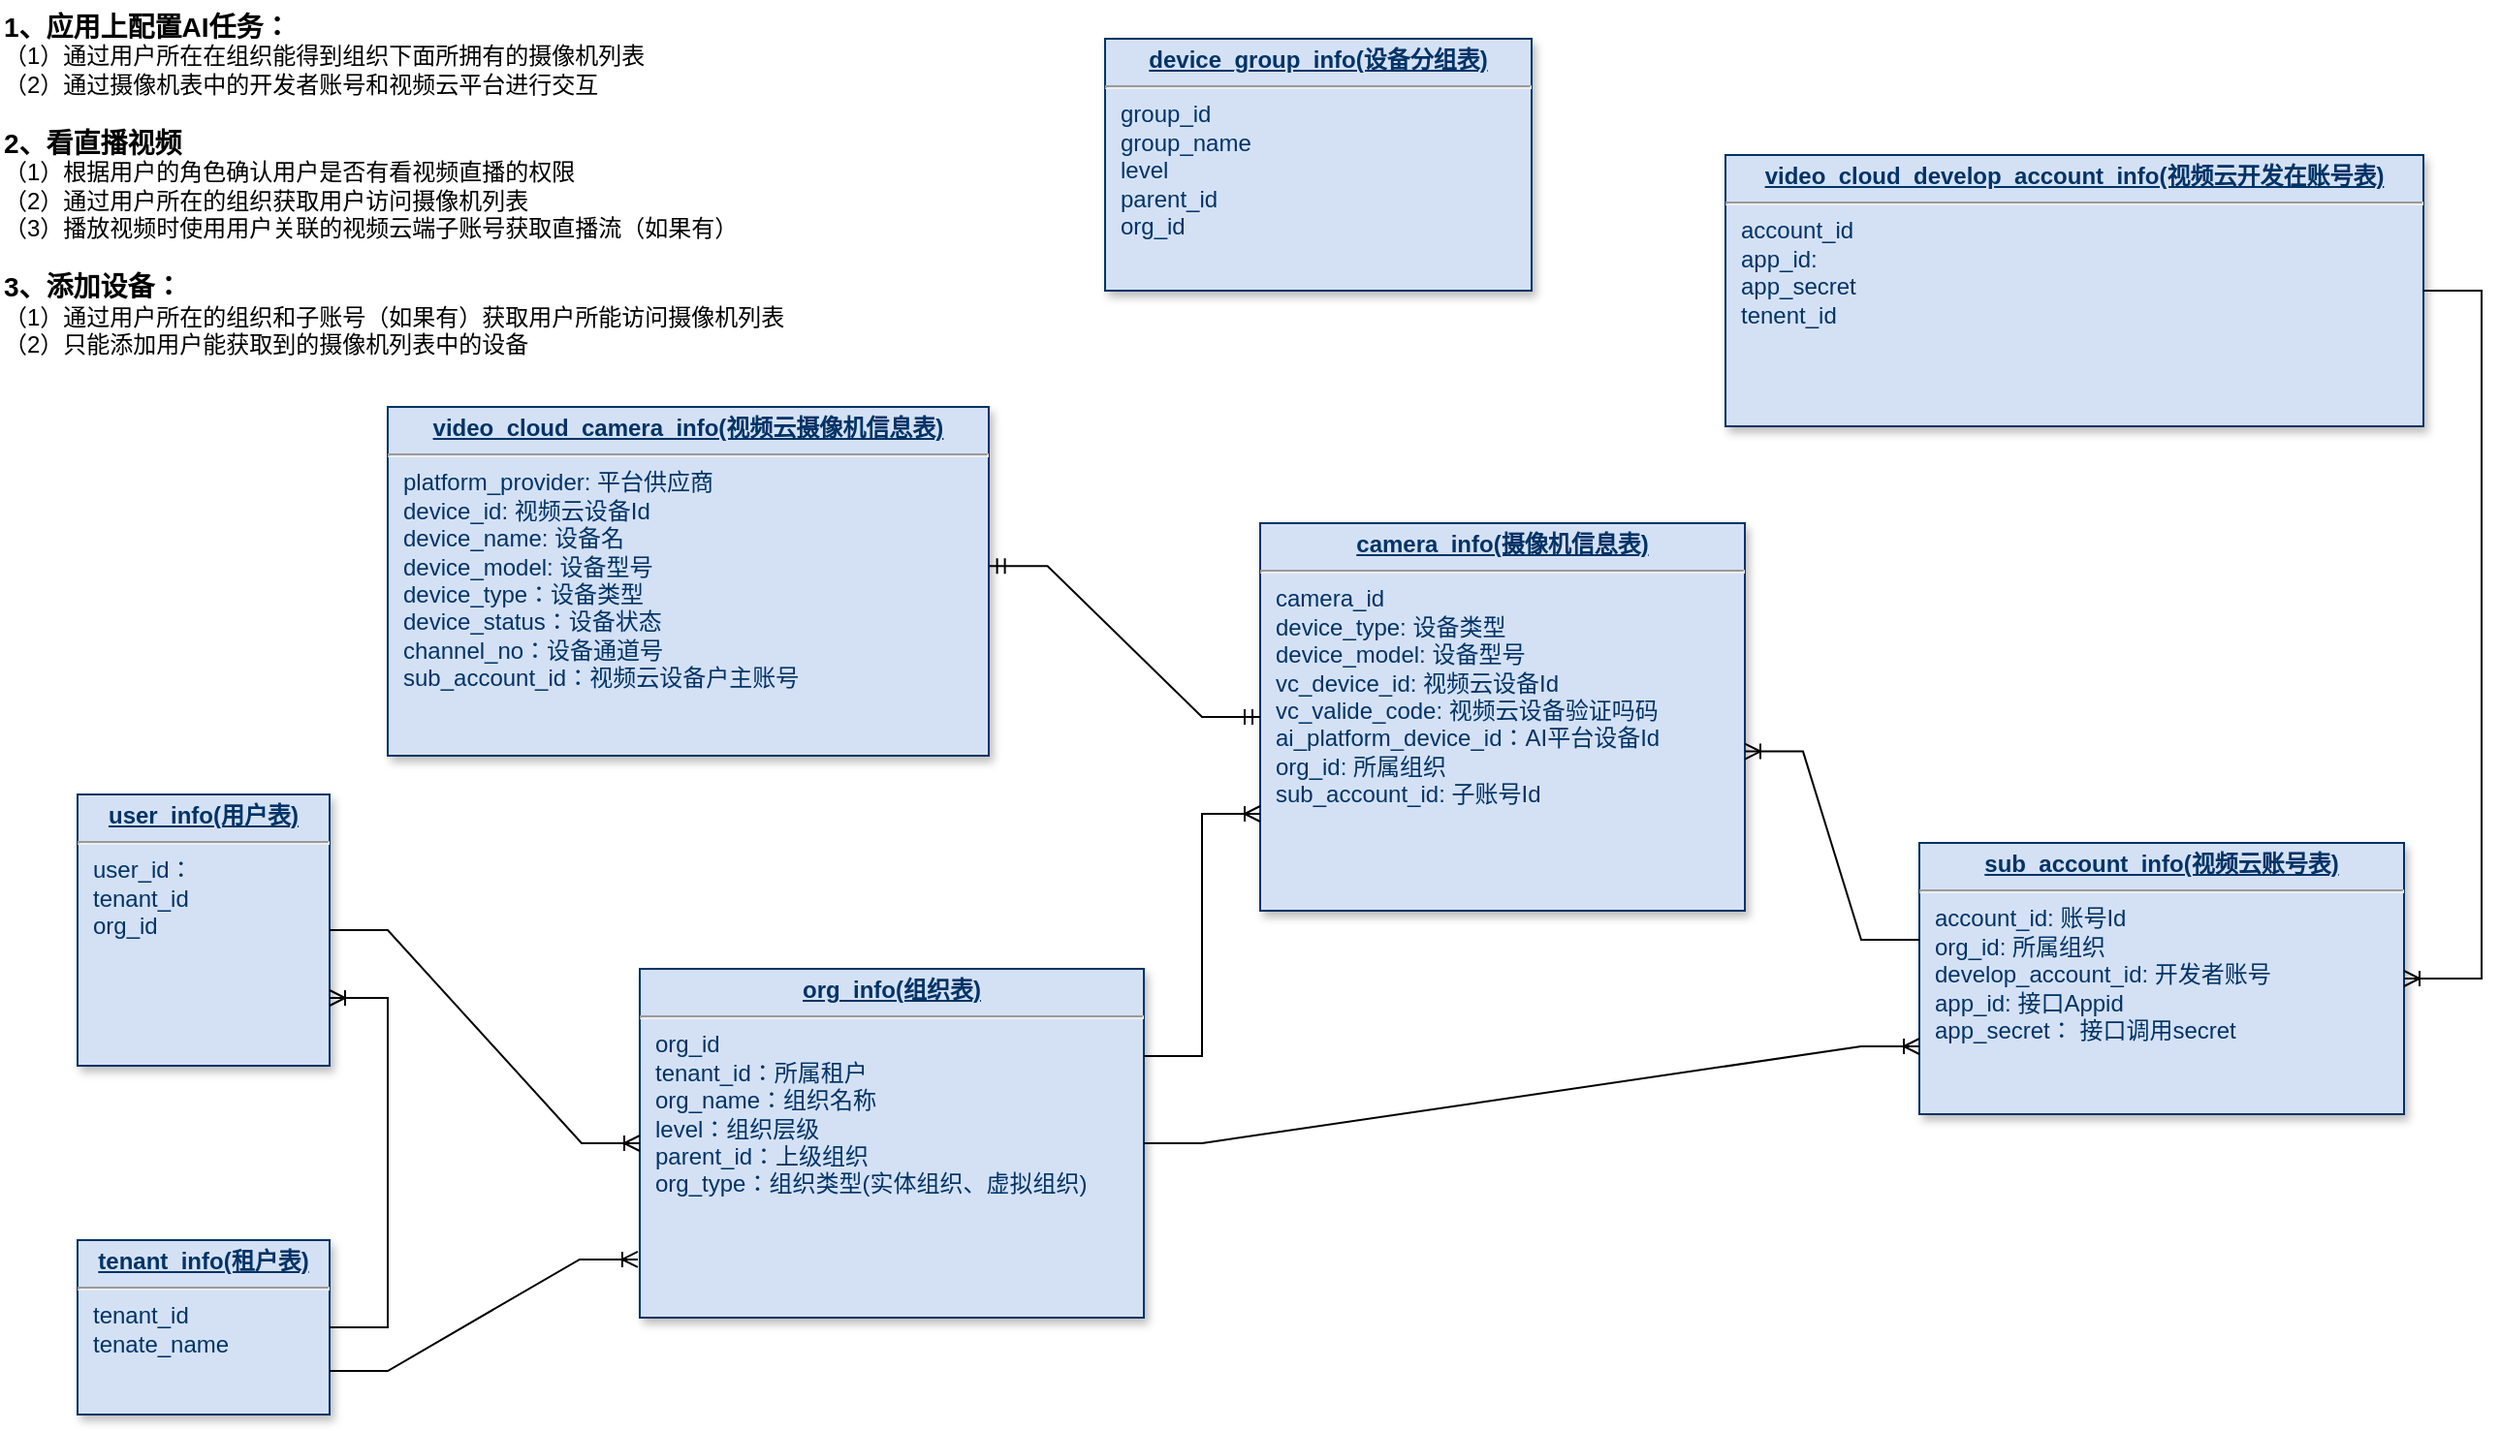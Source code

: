<mxfile version="18.0.2" type="github" pages="2">
  <diagram name="设备管理E-R图" id="efa7a0a1-bf9b-a30e-e6df-94a7791c09e9">
    <mxGraphModel dx="1529" dy="896" grid="1" gridSize="10" guides="1" tooltips="1" connect="1" arrows="1" fold="1" page="1" pageScale="1" pageWidth="826" pageHeight="1169" background="none" math="0" shadow="0">
      <root>
        <mxCell id="0" />
        <mxCell id="1" parent="0" />
        <mxCell id="22" value="&lt;p style=&quot;margin: 0px; margin-top: 4px; text-align: center; text-decoration: underline;&quot;&gt;&lt;b&gt;org_info(组织表)&lt;/b&gt;&lt;/p&gt;&lt;hr&gt;&lt;p style=&quot;margin: 0px 0px 0px 8px;&quot;&gt;org_id&lt;/p&gt;&lt;p style=&quot;margin: 0px 0px 0px 8px;&quot;&gt;tenant_id：所属租户&lt;/p&gt;&lt;p style=&quot;margin: 0px 0px 0px 8px;&quot;&gt;org_name：组织名称&lt;/p&gt;&lt;p style=&quot;margin: 0px 0px 0px 8px;&quot;&gt;level：组织层级&lt;/p&gt;&lt;p style=&quot;margin: 0px 0px 0px 8px;&quot;&gt;parent_id：上级组织&lt;/p&gt;&lt;p style=&quot;margin: 0px 0px 0px 8px;&quot;&gt;org_type：组织类型(实体组织、虚拟组织)&lt;/p&gt;&lt;p style=&quot;margin: 0px; margin-left: 8px;&quot;&gt;&lt;br&gt;&lt;/p&gt;" style="verticalAlign=top;align=left;overflow=fill;fontSize=12;fontFamily=Helvetica;html=1;strokeColor=#003366;shadow=1;fillColor=#D4E1F5;fontColor=#003366" parent="1" vertex="1">
          <mxGeometry x="380" y="510" width="260" height="180" as="geometry" />
        </mxCell>
        <mxCell id="26" value="&lt;p style=&quot;margin: 0px; margin-top: 4px; text-align: center; text-decoration: underline;&quot;&gt;&lt;strong&gt;device_group_info(设备分组表)&lt;/strong&gt;&lt;/p&gt;&lt;hr&gt;&lt;p style=&quot;margin: 0px; margin-left: 8px;&quot;&gt;group_id&lt;/p&gt;&lt;p style=&quot;margin: 0px; margin-left: 8px;&quot;&gt;group_name&lt;/p&gt;&lt;p style=&quot;margin: 0px; margin-left: 8px;&quot;&gt;level&lt;/p&gt;&lt;p style=&quot;margin: 0px; margin-left: 8px;&quot;&gt;parent_id&lt;/p&gt;&lt;p style=&quot;margin: 0px; margin-left: 8px;&quot;&gt;org_id&lt;/p&gt;&lt;p style=&quot;margin: 0px; margin-left: 8px;&quot;&gt;&lt;br&gt;&lt;/p&gt;" style="verticalAlign=top;align=left;overflow=fill;fontSize=12;fontFamily=Helvetica;html=1;strokeColor=#003366;shadow=1;fillColor=#D4E1F5;fontColor=#003366" parent="1" vertex="1">
          <mxGeometry x="620" y="30" width="220" height="130" as="geometry" />
        </mxCell>
        <mxCell id="29" value="&lt;p style=&quot;margin: 0px; margin-top: 4px; text-align: center; text-decoration: underline;&quot;&gt;&lt;b&gt;camera_info(摄像机信息表)&lt;/b&gt;&lt;/p&gt;&lt;hr&gt;&lt;p style=&quot;margin: 0px; margin-left: 8px;&quot;&gt;camera_id&lt;/p&gt;&lt;p style=&quot;margin: 0px; margin-left: 8px;&quot;&gt;device_type: 设备类型&lt;/p&gt;&lt;p style=&quot;margin: 0px; margin-left: 8px;&quot;&gt;device_model: 设备型号&lt;/p&gt;&lt;p style=&quot;margin: 0px; margin-left: 8px;&quot;&gt;&lt;span style=&quot;background-color: initial;&quot;&gt;vc_device_id: 视频云设备Id&lt;/span&gt;&lt;/p&gt;&lt;p style=&quot;margin: 0px; margin-left: 8px;&quot;&gt;vc_valide_code: 视频云设备验证吗码&lt;/p&gt;&lt;p style=&quot;margin: 0px; margin-left: 8px;&quot;&gt;ai_platform_device_id：AI平台设备Id&lt;/p&gt;&lt;p style=&quot;margin: 0px; margin-left: 8px;&quot;&gt;org_id: 所属组织&lt;/p&gt;&lt;p style=&quot;margin: 0px; margin-left: 8px;&quot;&gt;&lt;span style=&quot;background-color: initial;&quot;&gt;sub_account_id: 子账号Id&lt;/span&gt;&lt;br&gt;&lt;/p&gt;" style="verticalAlign=top;align=left;overflow=fill;fontSize=12;fontFamily=Helvetica;html=1;strokeColor=#003366;shadow=1;fillColor=#D4E1F5;fontColor=#003366" parent="1" vertex="1">
          <mxGeometry x="700" y="280" width="250" height="200" as="geometry" />
        </mxCell>
        <mxCell id="32" value="&lt;p style=&quot;margin: 0px; margin-top: 4px; text-align: center; text-decoration: underline;&quot;&gt;&lt;strong&gt;sub_account_info(视频云账号表)&lt;/strong&gt;&lt;/p&gt;&lt;hr&gt;&lt;p style=&quot;margin: 0px; margin-left: 8px;&quot;&gt;account_id: 账号Id&lt;/p&gt;&lt;p style=&quot;margin: 0px; margin-left: 8px;&quot;&gt;&lt;span style=&quot;background-color: initial;&quot;&gt;org_id: 所属组织&lt;/span&gt;&lt;br&gt;&lt;/p&gt;&lt;p style=&quot;margin: 0px; margin-left: 8px;&quot;&gt;develop_account_id: 开发者账号&lt;/p&gt;&lt;p style=&quot;margin: 0px; margin-left: 8px;&quot;&gt;&lt;span style=&quot;background-color: initial;&quot;&gt;app_id: 接口Appid&lt;/span&gt;&lt;br&gt;&lt;/p&gt;&lt;p style=&quot;margin: 0px; margin-left: 8px;&quot;&gt;app_secret： 接口调用secret&amp;nbsp;&lt;/p&gt;" style="verticalAlign=top;align=left;overflow=fill;fontSize=12;fontFamily=Helvetica;html=1;strokeColor=#003366;shadow=1;fillColor=#D4E1F5;fontColor=#003366" parent="1" vertex="1">
          <mxGeometry x="1040" y="445" width="250" height="140" as="geometry" />
        </mxCell>
        <mxCell id="33" value="&lt;p style=&quot;margin: 0px; margin-top: 4px; text-align: center; text-decoration: underline;&quot;&gt;&lt;b&gt;tenant_info(租户表)&lt;/b&gt;&lt;/p&gt;&lt;hr&gt;&lt;p style=&quot;margin: 0px; margin-left: 8px;&quot;&gt;&lt;span style=&quot;background-color: initial;&quot;&gt;tenant_id&lt;/span&gt;&lt;/p&gt;&lt;p style=&quot;margin: 0px; margin-left: 8px;&quot;&gt;tenate_name&lt;/p&gt;" style="verticalAlign=top;align=left;overflow=fill;fontSize=12;fontFamily=Helvetica;html=1;strokeColor=#003366;shadow=1;fillColor=#D4E1F5;fontColor=#003366" parent="1" vertex="1">
          <mxGeometry x="90" y="650" width="130" height="90" as="geometry" />
        </mxCell>
        <mxCell id="prPZOIEQMUcu1DBUgnGb-114" value="&lt;p style=&quot;margin: 0px; margin-top: 4px; text-align: center; text-decoration: underline;&quot;&gt;&lt;strong&gt;user_info(用户表)&lt;/strong&gt;&lt;/p&gt;&lt;hr&gt;&lt;p style=&quot;margin: 0px; margin-left: 8px;&quot;&gt;&lt;span style=&quot;background-color: initial;&quot;&gt;user_id：&lt;/span&gt;&lt;br&gt;&lt;/p&gt;&lt;p style=&quot;margin: 0px; margin-left: 8px;&quot;&gt;tenant_id&lt;/p&gt;&lt;p style=&quot;margin: 0px; margin-left: 8px;&quot;&gt;&lt;span style=&quot;background-color: initial;&quot;&gt;org_id&lt;/span&gt;&lt;/p&gt;" style="verticalAlign=top;align=left;overflow=fill;fontSize=12;fontFamily=Helvetica;html=1;strokeColor=#003366;shadow=1;fillColor=#D4E1F5;fontColor=#003366" parent="1" vertex="1">
          <mxGeometry x="90" y="420" width="130" height="140" as="geometry" />
        </mxCell>
        <mxCell id="prPZOIEQMUcu1DBUgnGb-116" value="&lt;p style=&quot;margin: 0px; margin-top: 4px; text-align: center; text-decoration: underline;&quot;&gt;&lt;strong&gt;video_cloud_develop_account_info(视频云开发在账号表)&lt;/strong&gt;&lt;/p&gt;&lt;hr&gt;&lt;p style=&quot;margin: 0px; margin-left: 8px;&quot;&gt;account_id&lt;/p&gt;&lt;p style=&quot;margin: 0px; margin-left: 8px;&quot;&gt;&lt;span style=&quot;background-color: initial;&quot;&gt;app_id:&amp;nbsp;&lt;/span&gt;&lt;br&gt;&lt;/p&gt;&lt;p style=&quot;margin: 0px; margin-left: 8px;&quot;&gt;app_secret&lt;/p&gt;&lt;p style=&quot;margin: 0px; margin-left: 8px;&quot;&gt;tenent_id&lt;/p&gt;" style="verticalAlign=top;align=left;overflow=fill;fontSize=12;fontFamily=Helvetica;html=1;strokeColor=#003366;shadow=1;fillColor=#D4E1F5;fontColor=#003366" parent="1" vertex="1">
          <mxGeometry x="940" y="90" width="360" height="140" as="geometry" />
        </mxCell>
        <mxCell id="prPZOIEQMUcu1DBUgnGb-117" value="&lt;font style=&quot;font-size: 14px;&quot;&gt;&lt;b&gt;1、应用上配置AI任务：&lt;/b&gt;&lt;br&gt;&lt;/font&gt;（1）通过用户所在在组织能得到组织下面所拥有的摄像机列表&lt;br&gt;（2）通过摄像机表中的开发者账号和视频云平台进行交互&lt;br&gt;&lt;br&gt;&lt;font style=&quot;font-size: 14px;&quot;&gt;&lt;b&gt;2、看直播视频&lt;br&gt;&lt;/b&gt;&lt;/font&gt;（1）根据用户的角色确认用户是否有看视频直播的权限&lt;br&gt;（2）通过用户所在的组织获取用户访问摄像机列表&lt;br&gt;（3）播放视频时使用用户关联的视频云端子账号获取直播流（如果有）&lt;br&gt;&lt;br&gt;&lt;b&gt;&lt;font style=&quot;font-size: 14px;&quot;&gt;3、添加设备：&lt;/font&gt;&lt;/b&gt;&lt;br&gt;（1）通过用户所在的组织和子账号（如果有）获取用户所能访问摄像机列表&lt;br&gt;（2）只能添加用户能获取到的摄像机列表中的设备" style="text;html=1;strokeColor=none;fillColor=none;align=left;verticalAlign=middle;whiteSpace=wrap;rounded=0;" parent="1" vertex="1">
          <mxGeometry x="50" y="10" width="540" height="190" as="geometry" />
        </mxCell>
        <mxCell id="prPZOIEQMUcu1DBUgnGb-118" value="&lt;p style=&quot;margin: 0px; margin-top: 4px; text-align: center; text-decoration: underline;&quot;&gt;&lt;b&gt;video_cloud_camera_info(视频云摄像机信息表)&lt;/b&gt;&lt;/p&gt;&lt;hr&gt;&lt;p style=&quot;margin: 0px; margin-left: 8px;&quot;&gt;platform_provider: 平台供应商&lt;/p&gt;&lt;p style=&quot;margin: 0px; margin-left: 8px;&quot;&gt;&lt;span style=&quot;background-color: initial;&quot;&gt;device_id: 视频云设备Id&lt;/span&gt;&lt;/p&gt;&lt;p style=&quot;margin: 0px; margin-left: 8px;&quot;&gt;device_name: 设备名&lt;/p&gt;&lt;p style=&quot;margin: 0px; margin-left: 8px;&quot;&gt;device_model: 设备型号&lt;/p&gt;&lt;p style=&quot;margin: 0px; margin-left: 8px;&quot;&gt;device_type：设备类型&lt;/p&gt;&lt;p style=&quot;margin: 0px; margin-left: 8px;&quot;&gt;device_status：设备状态&lt;/p&gt;&lt;p style=&quot;margin: 0px; margin-left: 8px;&quot;&gt;channel_no：设备通道号&lt;/p&gt;&lt;p style=&quot;margin: 0px 0px 0px 8px;&quot;&gt;&lt;span style=&quot;background-color: initial;&quot;&gt;sub_account_id：视频云设备户主账号&lt;/span&gt;&lt;br&gt;&lt;/p&gt;&lt;p style=&quot;margin: 0px; margin-left: 8px;&quot;&gt;&lt;br&gt;&lt;/p&gt;&lt;p style=&quot;margin: 0px; margin-left: 8px;&quot;&gt;&lt;br&gt;&lt;/p&gt;" style="verticalAlign=top;align=left;overflow=fill;fontSize=12;fontFamily=Helvetica;html=1;strokeColor=#003366;shadow=1;fillColor=#D4E1F5;fontColor=#003366" parent="1" vertex="1">
          <mxGeometry x="250" y="220" width="310" height="180" as="geometry" />
        </mxCell>
        <mxCell id="prPZOIEQMUcu1DBUgnGb-119" value="" style="edgeStyle=entityRelationEdgeStyle;fontSize=12;html=1;endArrow=ERmandOne;startArrow=ERmandOne;rounded=0;exitX=1.001;exitY=0.456;exitDx=0;exitDy=0;exitPerimeter=0;" parent="1" source="prPZOIEQMUcu1DBUgnGb-118" target="29" edge="1">
          <mxGeometry width="100" height="100" relative="1" as="geometry">
            <mxPoint x="720" y="750" as="sourcePoint" />
            <mxPoint x="820" y="650" as="targetPoint" />
          </mxGeometry>
        </mxCell>
        <mxCell id="8GgAKwCprTFVre6KFfDV-70" value="" style="edgeStyle=entityRelationEdgeStyle;fontSize=12;html=1;endArrow=ERoneToMany;rounded=0;fontColor=#000000;" parent="1" source="prPZOIEQMUcu1DBUgnGb-116" target="32" edge="1">
          <mxGeometry width="100" height="100" relative="1" as="geometry">
            <mxPoint x="720" y="730" as="sourcePoint" />
            <mxPoint x="820" y="630" as="targetPoint" />
          </mxGeometry>
        </mxCell>
        <mxCell id="8GgAKwCprTFVre6KFfDV-71" value="" style="edgeStyle=entityRelationEdgeStyle;fontSize=12;html=1;endArrow=ERoneToMany;rounded=0;fontColor=#000000;entryX=-0.004;entryY=0.833;entryDx=0;entryDy=0;entryPerimeter=0;exitX=1;exitY=0.75;exitDx=0;exitDy=0;" parent="1" source="33" target="22" edge="1">
          <mxGeometry width="100" height="100" relative="1" as="geometry">
            <mxPoint x="780" y="1010" as="sourcePoint" />
            <mxPoint x="958.2" y="907.98" as="targetPoint" />
          </mxGeometry>
        </mxCell>
        <mxCell id="8GgAKwCprTFVre6KFfDV-72" value="" style="edgeStyle=entityRelationEdgeStyle;fontSize=12;html=1;endArrow=ERoneToMany;rounded=0;fontColor=#000000;exitX=1;exitY=0.25;exitDx=0;exitDy=0;entryX=0;entryY=0.75;entryDx=0;entryDy=0;" parent="1" source="22" target="29" edge="1">
          <mxGeometry width="100" height="100" relative="1" as="geometry">
            <mxPoint x="780" y="1010" as="sourcePoint" />
            <mxPoint x="958.2" y="907.98" as="targetPoint" />
          </mxGeometry>
        </mxCell>
        <mxCell id="8GgAKwCprTFVre6KFfDV-73" value="" style="edgeStyle=entityRelationEdgeStyle;fontSize=12;html=1;endArrow=ERoneToMany;rounded=0;fontColor=#000000;entryX=0;entryY=0.75;entryDx=0;entryDy=0;" parent="1" source="22" target="32" edge="1">
          <mxGeometry width="100" height="100" relative="1" as="geometry">
            <mxPoint x="600" y="620" as="sourcePoint" />
            <mxPoint x="770" y="520" as="targetPoint" />
          </mxGeometry>
        </mxCell>
        <mxCell id="JkNPogsCPKpLKmXFPZ8Q-33" value="" style="edgeStyle=entityRelationEdgeStyle;fontSize=12;html=1;endArrow=ERoneToMany;rounded=0;fontColor=#000000;exitX=1;exitY=0.5;exitDx=0;exitDy=0;entryX=0;entryY=0.5;entryDx=0;entryDy=0;" parent="1" source="prPZOIEQMUcu1DBUgnGb-114" target="22" edge="1">
          <mxGeometry width="100" height="100" relative="1" as="geometry">
            <mxPoint x="580" y="685" as="sourcePoint" />
            <mxPoint x="680" y="490" as="targetPoint" />
          </mxGeometry>
        </mxCell>
        <mxCell id="JkNPogsCPKpLKmXFPZ8Q-36" value="" style="edgeStyle=entityRelationEdgeStyle;fontSize=12;html=1;endArrow=ERoneToMany;rounded=0;fontColor=#000000;exitX=0;exitY=0.357;exitDx=0;exitDy=0;entryX=1;entryY=0.589;entryDx=0;entryDy=0;exitPerimeter=0;entryPerimeter=0;" parent="1" source="32" target="29" edge="1">
          <mxGeometry width="100" height="100" relative="1" as="geometry">
            <mxPoint x="1090" y="510" as="sourcePoint" />
            <mxPoint x="1160" y="335" as="targetPoint" />
          </mxGeometry>
        </mxCell>
        <mxCell id="lnT_JMwce5iqp3XoTKiW-33" value="" style="edgeStyle=entityRelationEdgeStyle;fontSize=12;html=1;endArrow=ERoneToMany;rounded=0;entryX=1;entryY=0.75;entryDx=0;entryDy=0;" edge="1" parent="1" source="33" target="prPZOIEQMUcu1DBUgnGb-114">
          <mxGeometry width="100" height="100" relative="1" as="geometry">
            <mxPoint x="-20" y="610" as="sourcePoint" />
            <mxPoint x="80" y="510" as="targetPoint" />
          </mxGeometry>
        </mxCell>
      </root>
    </mxGraphModel>
  </diagram>
  <diagram id="6DEA_Z37Xa1LU0Lx2vj2" name="设备操作流程">
    <mxGraphModel dx="1529" dy="896" grid="1" gridSize="10" guides="1" tooltips="1" connect="1" arrows="1" fold="1" page="1" pageScale="1" pageWidth="827" pageHeight="1169" math="0" shadow="0">
      <root>
        <mxCell id="0" />
        <mxCell id="1" parent="0" />
        <mxCell id="8P6WtkY7GEdGRMr7S4ZO-12" value="" style="rounded=0;whiteSpace=wrap;html=1;fontSize=14;dashed=1;" parent="1" vertex="1">
          <mxGeometry x="10" y="20" width="740" height="220" as="geometry" />
        </mxCell>
        <mxCell id="8P6WtkY7GEdGRMr7S4ZO-11" value="" style="edgeStyle=orthogonalEdgeStyle;rounded=0;orthogonalLoop=1;jettySize=auto;html=1;fontSize=14;" parent="1" source="8P6WtkY7GEdGRMr7S4ZO-2" target="8P6WtkY7GEdGRMr7S4ZO-6" edge="1">
          <mxGeometry relative="1" as="geometry" />
        </mxCell>
        <mxCell id="8P6WtkY7GEdGRMr7S4ZO-2" value="设备同步服务" style="rounded=1;whiteSpace=wrap;html=1;fontSize=14;" parent="1" vertex="1">
          <mxGeometry x="360" y="110" width="120" height="60" as="geometry" />
        </mxCell>
        <mxCell id="8P6WtkY7GEdGRMr7S4ZO-4" value="" style="edgeStyle=orthogonalEdgeStyle;rounded=0;orthogonalLoop=1;jettySize=auto;html=1;fontSize=14;" parent="1" source="8P6WtkY7GEdGRMr7S4ZO-3" target="8P6WtkY7GEdGRMr7S4ZO-2" edge="1">
          <mxGeometry relative="1" as="geometry" />
        </mxCell>
        <mxCell id="8P6WtkY7GEdGRMr7S4ZO-5" value="定时同步" style="edgeLabel;html=1;align=center;verticalAlign=middle;resizable=0;points=[];fontSize=14;" parent="8P6WtkY7GEdGRMr7S4ZO-4" vertex="1" connectable="0">
          <mxGeometry x="-0.072" y="1" relative="1" as="geometry">
            <mxPoint x="-69" y="1" as="offset" />
          </mxGeometry>
        </mxCell>
        <mxCell id="8P6WtkY7GEdGRMr7S4ZO-3" value="" style="points=[[0.145,0.145,0],[0.5,0,0],[0.855,0.145,0],[1,0.5,0],[0.855,0.855,0],[0.5,1,0],[0.145,0.855,0],[0,0.5,0]];shape=mxgraph.bpmn.event;html=1;verticalLabelPosition=bottom;labelBackgroundColor=#ffffff;verticalAlign=top;align=center;perimeter=ellipsePerimeter;outlineConnect=0;aspect=fixed;outline=standard;symbol=timer;fontSize=14;" parent="1" vertex="1">
          <mxGeometry x="50" y="170" width="50" height="50" as="geometry" />
        </mxCell>
        <mxCell id="8P6WtkY7GEdGRMr7S4ZO-6" value="摄像机同步表" style="shape=cylinder3;whiteSpace=wrap;html=1;boundedLbl=1;backgroundOutline=1;size=15;fontSize=14;" parent="1" vertex="1">
          <mxGeometry x="590" y="100" width="140" height="80" as="geometry" />
        </mxCell>
        <mxCell id="8P6WtkY7GEdGRMr7S4ZO-9" style="edgeStyle=orthogonalEdgeStyle;rounded=0;orthogonalLoop=1;jettySize=auto;html=1;exitX=1;exitY=0.5;exitDx=0;exitDy=0;exitPerimeter=0;entryX=0;entryY=0.5;entryDx=0;entryDy=0;fontSize=14;" parent="1" source="8P6WtkY7GEdGRMr7S4ZO-8" target="8P6WtkY7GEdGRMr7S4ZO-2" edge="1">
          <mxGeometry relative="1" as="geometry">
            <Array as="points">
              <mxPoint x="120" y="80" />
              <mxPoint x="230" y="80" />
              <mxPoint x="230" y="140" />
            </Array>
          </mxGeometry>
        </mxCell>
        <mxCell id="8P6WtkY7GEdGRMr7S4ZO-10" value="手工同步" style="edgeLabel;html=1;align=center;verticalAlign=middle;resizable=0;points=[];fontSize=14;" parent="8P6WtkY7GEdGRMr7S4ZO-9" vertex="1" connectable="0">
          <mxGeometry x="-0.664" y="1" relative="1" as="geometry">
            <mxPoint as="offset" />
          </mxGeometry>
        </mxCell>
        <mxCell id="8P6WtkY7GEdGRMr7S4ZO-8" value="Web页面" style="html=1;shape=mxgraph.infographic.ribbonSimple;notch1=20;notch2=0;align=center;verticalAlign=middle;fontSize=14;fontStyle=0;fillColor=#FFFFFF;flipH=0;spacingRight=0;spacingLeft=14;" parent="1" vertex="1">
          <mxGeometry x="30" y="60" width="90" height="40" as="geometry" />
        </mxCell>
        <mxCell id="8P6WtkY7GEdGRMr7S4ZO-14" value="设备信息同步流程" style="text;html=1;strokeColor=none;fillColor=none;align=center;verticalAlign=middle;whiteSpace=wrap;rounded=0;dashed=1;fontSize=14;fontColor=#7EA6E0;" parent="1" vertex="1">
          <mxGeometry x="280" y="20" width="180" height="40" as="geometry" />
        </mxCell>
        <mxCell id="Y3j7ugrH2uAdMdnh6kX6-3" value="" style="edgeStyle=orthogonalEdgeStyle;rounded=0;orthogonalLoop=1;jettySize=auto;html=1;fontSize=14;fontColor=#000000;" parent="1" source="8P6WtkY7GEdGRMr7S4ZO-15" target="8P6WtkY7GEdGRMr7S4ZO-17" edge="1">
          <mxGeometry relative="1" as="geometry" />
        </mxCell>
        <mxCell id="8P6WtkY7GEdGRMr7S4ZO-15" value="执行添加设备操作" style="rounded=1;whiteSpace=wrap;html=1;fontSize=14;" parent="1" vertex="1">
          <mxGeometry x="90" y="420" width="280" height="50" as="geometry" />
        </mxCell>
        <mxCell id="8P6WtkY7GEdGRMr7S4ZO-16" value="&lt;font color=&quot;#000000&quot;&gt;店长或管理员&lt;/font&gt;" style="shape=umlActor;verticalLabelPosition=bottom;verticalAlign=top;html=1;outlineConnect=0;fontSize=14;fontColor=#7EA6E0;" parent="1" vertex="1">
          <mxGeometry x="30" y="280" width="30" height="60" as="geometry" />
        </mxCell>
        <mxCell id="Y3j7ugrH2uAdMdnh6kX6-4" value="" style="edgeStyle=orthogonalEdgeStyle;rounded=0;orthogonalLoop=1;jettySize=auto;html=1;fontSize=14;fontColor=#000000;" parent="1" source="8P6WtkY7GEdGRMr7S4ZO-17" target="P5ymRtto2EQK2mSx_d3y-1" edge="1">
          <mxGeometry relative="1" as="geometry" />
        </mxCell>
        <mxCell id="8P6WtkY7GEdGRMr7S4ZO-17" value="根据用户所在组织(分店)获取获取子账号列表" style="rounded=1;whiteSpace=wrap;html=1;fontSize=14;" parent="1" vertex="1">
          <mxGeometry x="90" y="534.5" width="280" height="50" as="geometry" />
        </mxCell>
        <mxCell id="Y3j7ugrH2uAdMdnh6kX6-5" value="" style="edgeStyle=orthogonalEdgeStyle;rounded=0;orthogonalLoop=1;jettySize=auto;html=1;fontSize=14;fontColor=#000000;" parent="1" source="P5ymRtto2EQK2mSx_d3y-1" target="KdT8zTc7T3fG-2CvEBio-1" edge="1">
          <mxGeometry relative="1" as="geometry" />
        </mxCell>
        <mxCell id="P5ymRtto2EQK2mSx_d3y-1" value="获取子账号下的所有设备列表（从同步表中获取）" style="rounded=1;whiteSpace=wrap;html=1;fontSize=14;" parent="1" vertex="1">
          <mxGeometry x="105" y="640" width="250" height="50" as="geometry" />
        </mxCell>
        <mxCell id="Y3j7ugrH2uAdMdnh6kX6-2" value="" style="edgeStyle=orthogonalEdgeStyle;rounded=0;orthogonalLoop=1;jettySize=auto;html=1;fontSize=14;fontColor=#000000;" parent="1" source="P5ymRtto2EQK2mSx_d3y-2" target="8P6WtkY7GEdGRMr7S4ZO-15" edge="1">
          <mxGeometry relative="1" as="geometry" />
        </mxCell>
        <mxCell id="P5ymRtto2EQK2mSx_d3y-2" value="进入(选择)分店" style="rounded=1;whiteSpace=wrap;html=1;fontSize=14;" parent="1" vertex="1">
          <mxGeometry x="170" y="320" width="120" height="50" as="geometry" />
        </mxCell>
        <mxCell id="Y3j7ugrH2uAdMdnh6kX6-6" value="" style="edgeStyle=orthogonalEdgeStyle;rounded=0;orthogonalLoop=1;jettySize=auto;html=1;fontSize=14;fontColor=#000000;" parent="1" source="KdT8zTc7T3fG-2CvEBio-1" target="Y3j7ugrH2uAdMdnh6kX6-1" edge="1">
          <mxGeometry relative="1" as="geometry" />
        </mxCell>
        <mxCell id="KdT8zTc7T3fG-2CvEBio-1" value="过滤出还未添加的摄像机列表" style="rounded=1;whiteSpace=wrap;html=1;fontSize=14;" parent="1" vertex="1">
          <mxGeometry x="105" y="740" width="250" height="50" as="geometry" />
        </mxCell>
        <mxCell id="Y3j7ugrH2uAdMdnh6kX6-9" value="" style="edgeStyle=orthogonalEdgeStyle;rounded=0;orthogonalLoop=1;jettySize=auto;html=1;fontSize=14;fontColor=#000000;" parent="1" source="Y3j7ugrH2uAdMdnh6kX6-1" target="Y3j7ugrH2uAdMdnh6kX6-8" edge="1">
          <mxGeometry relative="1" as="geometry" />
        </mxCell>
        <mxCell id="Y3j7ugrH2uAdMdnh6kX6-1" value="修改设备信息，添加validecode" style="rounded=1;whiteSpace=wrap;html=1;fontSize=14;" parent="1" vertex="1">
          <mxGeometry x="105" y="840" width="250" height="50" as="geometry" />
        </mxCell>
        <mxCell id="Y3j7ugrH2uAdMdnh6kX6-12" value="" style="edgeStyle=orthogonalEdgeStyle;rounded=0;orthogonalLoop=1;jettySize=auto;html=1;fontSize=14;fontColor=#000000;" parent="1" source="Y3j7ugrH2uAdMdnh6kX6-8" target="Y3j7ugrH2uAdMdnh6kX6-11" edge="1">
          <mxGeometry relative="1" as="geometry" />
        </mxCell>
        <mxCell id="Y3j7ugrH2uAdMdnh6kX6-8" value="调用Nebula接口添加设备" style="rounded=1;whiteSpace=wrap;html=1;fontSize=14;" parent="1" vertex="1">
          <mxGeometry x="105" y="930" width="250" height="50" as="geometry" />
        </mxCell>
        <mxCell id="Y3j7ugrH2uAdMdnh6kX6-11" value="完成一个设备添加" style="rounded=1;whiteSpace=wrap;html=1;fontSize=14;" parent="1" vertex="1">
          <mxGeometry x="105" y="1020" width="250" height="50" as="geometry" />
        </mxCell>
        <mxCell id="zUv9AzyiuYPNvfsvIyoC-1" value="" style="edgeStyle=orthogonalEdgeStyle;rounded=0;orthogonalLoop=1;jettySize=auto;html=1;fontSize=14;fontColor=#000000;" parent="1" source="zUv9AzyiuYPNvfsvIyoC-2" target="zUv9AzyiuYPNvfsvIyoC-4" edge="1">
          <mxGeometry relative="1" as="geometry" />
        </mxCell>
        <mxCell id="zUv9AzyiuYPNvfsvIyoC-2" value="获取任务下的摄像机列表" style="rounded=1;whiteSpace=wrap;html=1;fontSize=14;" parent="1" vertex="1">
          <mxGeometry x="510" y="400" width="280" height="50" as="geometry" />
        </mxCell>
        <mxCell id="zUv9AzyiuYPNvfsvIyoC-3" value="" style="edgeStyle=orthogonalEdgeStyle;rounded=0;orthogonalLoop=1;jettySize=auto;html=1;fontSize=14;fontColor=#000000;entryX=0.5;entryY=0;entryDx=0;entryDy=0;" parent="1" source="zUv9AzyiuYPNvfsvIyoC-4" target="zUv9AzyiuYPNvfsvIyoC-17" edge="1">
          <mxGeometry relative="1" as="geometry">
            <mxPoint x="650" y="600" as="targetPoint" />
          </mxGeometry>
        </mxCell>
        <mxCell id="zUv9AzyiuYPNvfsvIyoC-4" value="从缓存中获取accessToken和直播地址" style="rounded=1;whiteSpace=wrap;html=1;fontSize=14;" parent="1" vertex="1">
          <mxGeometry x="510" y="500" width="280" height="50" as="geometry" />
        </mxCell>
        <mxCell id="zUv9AzyiuYPNvfsvIyoC-5" value="" style="edgeStyle=orthogonalEdgeStyle;rounded=0;orthogonalLoop=1;jettySize=auto;html=1;fontSize=14;fontColor=#000000;exitX=0.5;exitY=1;exitDx=0;exitDy=0;entryX=0.5;entryY=0;entryDx=0;entryDy=0;" parent="1" source="zUv9AzyiuYPNvfsvIyoC-17" target="zUv9AzyiuYPNvfsvIyoC-22" edge="1">
          <mxGeometry relative="1" as="geometry">
            <mxPoint x="650" y="650" as="sourcePoint" />
          </mxGeometry>
        </mxCell>
        <mxCell id="zUv9AzyiuYPNvfsvIyoC-7" value="" style="edgeStyle=orthogonalEdgeStyle;rounded=0;orthogonalLoop=1;jettySize=auto;html=1;fontSize=14;fontColor=#000000;" parent="1" source="zUv9AzyiuYPNvfsvIyoC-8" target="zUv9AzyiuYPNvfsvIyoC-2" edge="1">
          <mxGeometry relative="1" as="geometry" />
        </mxCell>
        <mxCell id="zUv9AzyiuYPNvfsvIyoC-8" value="启动AI任务" style="rounded=1;whiteSpace=wrap;html=1;fontSize=14;" parent="1" vertex="1">
          <mxGeometry x="590" y="300" width="120" height="50" as="geometry" />
        </mxCell>
        <mxCell id="zUv9AzyiuYPNvfsvIyoC-9" value="" style="edgeStyle=orthogonalEdgeStyle;rounded=0;orthogonalLoop=1;jettySize=auto;html=1;fontSize=14;fontColor=#000000;" parent="1" source="zUv9AzyiuYPNvfsvIyoC-10" target="zUv9AzyiuYPNvfsvIyoC-12" edge="1">
          <mxGeometry relative="1" as="geometry" />
        </mxCell>
        <mxCell id="zUv9AzyiuYPNvfsvIyoC-27" value="" style="edgeStyle=orthogonalEdgeStyle;rounded=0;orthogonalLoop=1;jettySize=auto;html=1;fontSize=14;fontColor=#000000;exitX=1;exitY=0.5;exitDx=0;exitDy=0;" parent="1" source="zUv9AzyiuYPNvfsvIyoC-22" target="zUv9AzyiuYPNvfsvIyoC-26" edge="1">
          <mxGeometry relative="1" as="geometry" />
        </mxCell>
        <mxCell id="zUv9AzyiuYPNvfsvIyoC-10" value="抓拍图片" style="rounded=1;whiteSpace=wrap;html=1;fontSize=14;" parent="1" vertex="1">
          <mxGeometry x="525" y="840" width="250" height="50" as="geometry" />
        </mxCell>
        <mxCell id="zUv9AzyiuYPNvfsvIyoC-12" value="调用Nebula接口解析图片" style="rounded=1;whiteSpace=wrap;html=1;fontSize=14;" parent="1" vertex="1">
          <mxGeometry x="525" y="940" width="250" height="50" as="geometry" />
        </mxCell>
        <mxCell id="zUv9AzyiuYPNvfsvIyoC-13" value="" style="edgeStyle=orthogonalEdgeStyle;rounded=0;orthogonalLoop=1;jettySize=auto;html=1;fontSize=14;fontColor=#000000;" parent="1" source="zUv9AzyiuYPNvfsvIyoC-12" target="zUv9AzyiuYPNvfsvIyoC-15" edge="1">
          <mxGeometry relative="1" as="geometry">
            <mxPoint x="650" y="1130" as="sourcePoint" />
            <Array as="points">
              <mxPoint x="650" y="1130" />
              <mxPoint x="795" y="1130" />
            </Array>
          </mxGeometry>
        </mxCell>
        <mxCell id="zUv9AzyiuYPNvfsvIyoC-15" value="分析结构化数据" style="rounded=1;whiteSpace=wrap;html=1;fontSize=14;" parent="1" vertex="1">
          <mxGeometry x="670" y="1180" width="250" height="50" as="geometry" />
        </mxCell>
        <mxCell id="zUv9AzyiuYPNvfsvIyoC-21" value="" style="edgeStyle=orthogonalEdgeStyle;rounded=0;orthogonalLoop=1;jettySize=auto;html=1;fontSize=14;fontColor=#000000;" parent="1" source="zUv9AzyiuYPNvfsvIyoC-16" target="zUv9AzyiuYPNvfsvIyoC-20" edge="1">
          <mxGeometry relative="1" as="geometry" />
        </mxCell>
        <mxCell id="zUv9AzyiuYPNvfsvIyoC-16" value="&lt;meta charset=&quot;utf-8&quot;&gt;&lt;span style=&quot;color: rgb(0, 0, 0); font-family: Helvetica; font-size: 14px; font-style: normal; font-variant-ligatures: normal; font-variant-caps: normal; font-weight: 400; letter-spacing: normal; orphans: 2; text-align: center; text-indent: 0px; text-transform: none; widows: 2; word-spacing: 0px; -webkit-text-stroke-width: 0px; background-color: rgb(248, 249, 250); text-decoration-thickness: initial; text-decoration-style: initial; text-decoration-color: initial; float: none; display: inline !important;&quot;&gt;获取摄像机的开发者账号及接口访问appid和appSecret&lt;/span&gt;" style="rounded=1;whiteSpace=wrap;html=1;fontSize=14;" parent="1" vertex="1">
          <mxGeometry x="810" y="605" width="250" height="50" as="geometry" />
        </mxCell>
        <mxCell id="zUv9AzyiuYPNvfsvIyoC-19" value="" style="edgeStyle=orthogonalEdgeStyle;rounded=0;orthogonalLoop=1;jettySize=auto;html=1;fontSize=14;fontColor=#000000;" parent="1" source="zUv9AzyiuYPNvfsvIyoC-17" target="zUv9AzyiuYPNvfsvIyoC-16" edge="1">
          <mxGeometry relative="1" as="geometry" />
        </mxCell>
        <mxCell id="zUv9AzyiuYPNvfsvIyoC-17" value="accessToken和视频流地址是否过期" style="rhombus;whiteSpace=wrap;html=1;fontSize=14;fontColor=#000000;" parent="1" vertex="1">
          <mxGeometry x="545" y="600" width="210" height="60" as="geometry" />
        </mxCell>
        <mxCell id="zUv9AzyiuYPNvfsvIyoC-20" value="&lt;span style=&quot;color: rgb(0, 0, 0); font-family: Helvetica; font-size: 14px; font-style: normal; font-variant-ligatures: normal; font-variant-caps: normal; font-weight: 400; letter-spacing: normal; orphans: 2; text-align: center; text-indent: 0px; text-transform: none; widows: 2; word-spacing: 0px; -webkit-text-stroke-width: 0px; background-color: rgb(248, 249, 250); text-decoration-thickness: initial; text-decoration-style: initial; text-decoration-color: initial; float: none; display: inline !important;&quot;&gt;更新accessToken&lt;/span&gt;" style="rounded=1;whiteSpace=wrap;html=1;fontSize=14;" parent="1" vertex="1">
          <mxGeometry x="1110" y="605" width="160" height="50" as="geometry" />
        </mxCell>
        <mxCell id="zUv9AzyiuYPNvfsvIyoC-22" value="基于图片分析？" style="rhombus;whiteSpace=wrap;html=1;fontSize=14;fontColor=#000000;" parent="1" vertex="1">
          <mxGeometry x="544" y="730" width="210" height="60" as="geometry" />
        </mxCell>
        <mxCell id="zUv9AzyiuYPNvfsvIyoC-23" value="" style="edgeStyle=orthogonalEdgeStyle;rounded=0;orthogonalLoop=1;jettySize=auto;html=1;fontSize=14;fontColor=#000000;entryX=0.5;entryY=0;entryDx=0;entryDy=0;" parent="1" target="zUv9AzyiuYPNvfsvIyoC-10" edge="1">
          <mxGeometry relative="1" as="geometry">
            <mxPoint x="650" y="790" as="sourcePoint" />
            <mxPoint x="660" y="740" as="targetPoint" />
          </mxGeometry>
        </mxCell>
        <mxCell id="zUv9AzyiuYPNvfsvIyoC-30" value="" style="edgeStyle=orthogonalEdgeStyle;rounded=0;orthogonalLoop=1;jettySize=auto;html=1;fontSize=14;fontColor=#000000;" parent="1" source="zUv9AzyiuYPNvfsvIyoC-26" target="zUv9AzyiuYPNvfsvIyoC-28" edge="1">
          <mxGeometry relative="1" as="geometry" />
        </mxCell>
        <mxCell id="zUv9AzyiuYPNvfsvIyoC-26" value="拉取直播流推送视频流" style="rounded=1;whiteSpace=wrap;html=1;fontSize=14;" parent="1" vertex="1">
          <mxGeometry x="860" y="840" width="250" height="50" as="geometry" />
        </mxCell>
        <mxCell id="zUv9AzyiuYPNvfsvIyoC-31" value="" style="edgeStyle=orthogonalEdgeStyle;rounded=0;orthogonalLoop=1;jettySize=auto;html=1;fontSize=14;fontColor=#000000;" parent="1" source="zUv9AzyiuYPNvfsvIyoC-28" target="zUv9AzyiuYPNvfsvIyoC-29" edge="1">
          <mxGeometry relative="1" as="geometry" />
        </mxCell>
        <mxCell id="zUv9AzyiuYPNvfsvIyoC-28" value="启动任务" style="rounded=1;whiteSpace=wrap;html=1;fontSize=14;" parent="1" vertex="1">
          <mxGeometry x="860" y="940" width="250" height="50" as="geometry" />
        </mxCell>
        <mxCell id="zUv9AzyiuYPNvfsvIyoC-29" value="订阅分析结果" style="rounded=1;whiteSpace=wrap;html=1;fontSize=14;" parent="1" vertex="1">
          <mxGeometry x="860" y="1030" width="250" height="50" as="geometry" />
        </mxCell>
        <mxCell id="zUv9AzyiuYPNvfsvIyoC-32" value="" style="edgeStyle=orthogonalEdgeStyle;rounded=0;orthogonalLoop=1;jettySize=auto;html=1;fontSize=14;fontColor=#000000;exitX=0.5;exitY=1;exitDx=0;exitDy=0;entryX=0.621;entryY=-0.029;entryDx=0;entryDy=0;entryPerimeter=0;" parent="1" source="zUv9AzyiuYPNvfsvIyoC-29" target="zUv9AzyiuYPNvfsvIyoC-15" edge="1">
          <mxGeometry relative="1" as="geometry">
            <mxPoint x="660" y="1050" as="sourcePoint" />
            <mxPoint x="805" y="1260" as="targetPoint" />
          </mxGeometry>
        </mxCell>
      </root>
    </mxGraphModel>
  </diagram>
</mxfile>
